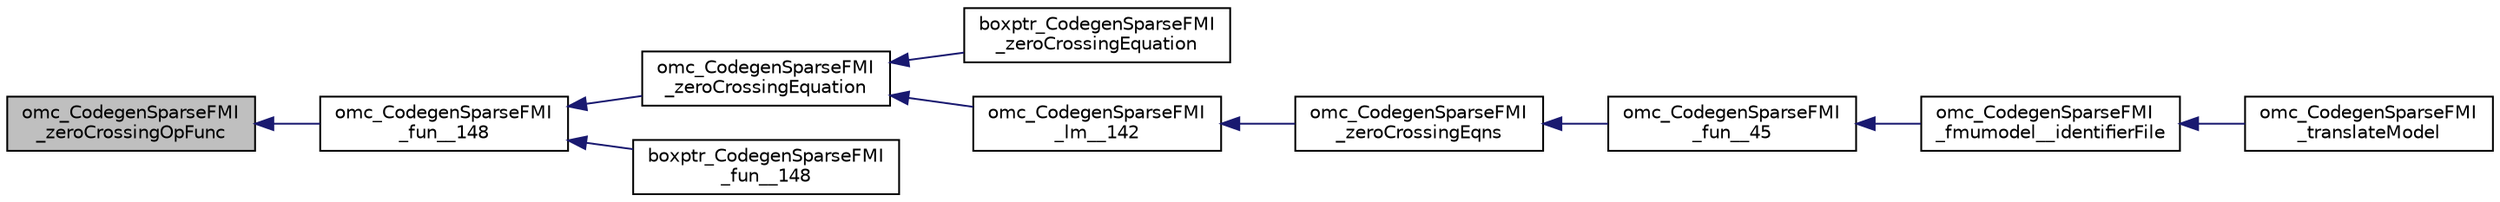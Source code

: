 digraph "omc_CodegenSparseFMI_zeroCrossingOpFunc"
{
  edge [fontname="Helvetica",fontsize="10",labelfontname="Helvetica",labelfontsize="10"];
  node [fontname="Helvetica",fontsize="10",shape=record];
  rankdir="LR";
  Node240318 [label="omc_CodegenSparseFMI\l_zeroCrossingOpFunc",height=0.2,width=0.4,color="black", fillcolor="grey75", style="filled", fontcolor="black"];
  Node240318 -> Node240319 [dir="back",color="midnightblue",fontsize="10",style="solid",fontname="Helvetica"];
  Node240319 [label="omc_CodegenSparseFMI\l_fun__148",height=0.2,width=0.4,color="black", fillcolor="white", style="filled",URL="$d1/d2e/_codegen_sparse_f_m_i_8c.html#a7d6d5ad3b36d6ee2b0f5e73f5c14c4cc"];
  Node240319 -> Node240320 [dir="back",color="midnightblue",fontsize="10",style="solid",fontname="Helvetica"];
  Node240320 [label="omc_CodegenSparseFMI\l_zeroCrossingEquation",height=0.2,width=0.4,color="black", fillcolor="white", style="filled",URL="$da/d88/_codegen_sparse_f_m_i_8h.html#a432567d7c54081072675dd8eb6935672"];
  Node240320 -> Node240321 [dir="back",color="midnightblue",fontsize="10",style="solid",fontname="Helvetica"];
  Node240321 [label="boxptr_CodegenSparseFMI\l_zeroCrossingEquation",height=0.2,width=0.4,color="black", fillcolor="white", style="filled",URL="$da/d88/_codegen_sparse_f_m_i_8h.html#a4b2956c07bf2413d3cfa11c11d3d5294"];
  Node240320 -> Node240322 [dir="back",color="midnightblue",fontsize="10",style="solid",fontname="Helvetica"];
  Node240322 [label="omc_CodegenSparseFMI\l_lm__142",height=0.2,width=0.4,color="black", fillcolor="white", style="filled",URL="$d1/d2e/_codegen_sparse_f_m_i_8c.html#a8adec88a4c1feea9be98076f90ffd522"];
  Node240322 -> Node240323 [dir="back",color="midnightblue",fontsize="10",style="solid",fontname="Helvetica"];
  Node240323 [label="omc_CodegenSparseFMI\l_zeroCrossingEqns",height=0.2,width=0.4,color="black", fillcolor="white", style="filled",URL="$da/d88/_codegen_sparse_f_m_i_8h.html#ae972125aa539704bfb508f28b7d6f074"];
  Node240323 -> Node240324 [dir="back",color="midnightblue",fontsize="10",style="solid",fontname="Helvetica"];
  Node240324 [label="omc_CodegenSparseFMI\l_fun__45",height=0.2,width=0.4,color="black", fillcolor="white", style="filled",URL="$d1/d2e/_codegen_sparse_f_m_i_8c.html#a33c397eee4567dbaf5269d88f9ea50f2"];
  Node240324 -> Node240325 [dir="back",color="midnightblue",fontsize="10",style="solid",fontname="Helvetica"];
  Node240325 [label="omc_CodegenSparseFMI\l_fmumodel__identifierFile",height=0.2,width=0.4,color="black", fillcolor="white", style="filled",URL="$da/d88/_codegen_sparse_f_m_i_8h.html#a0d704247081fbb1f268bdd5ae5d7f3f3"];
  Node240325 -> Node240326 [dir="back",color="midnightblue",fontsize="10",style="solid",fontname="Helvetica"];
  Node240326 [label="omc_CodegenSparseFMI\l_translateModel",height=0.2,width=0.4,color="black", fillcolor="white", style="filled",URL="$da/d88/_codegen_sparse_f_m_i_8h.html#a6e115544fcae7968ab9fa00a0ea17b1d"];
  Node240319 -> Node240327 [dir="back",color="midnightblue",fontsize="10",style="solid",fontname="Helvetica"];
  Node240327 [label="boxptr_CodegenSparseFMI\l_fun__148",height=0.2,width=0.4,color="black", fillcolor="white", style="filled",URL="$d1/d2e/_codegen_sparse_f_m_i_8c.html#ac9edc0c6cb479c92b85c31b0b5172dd2"];
}
